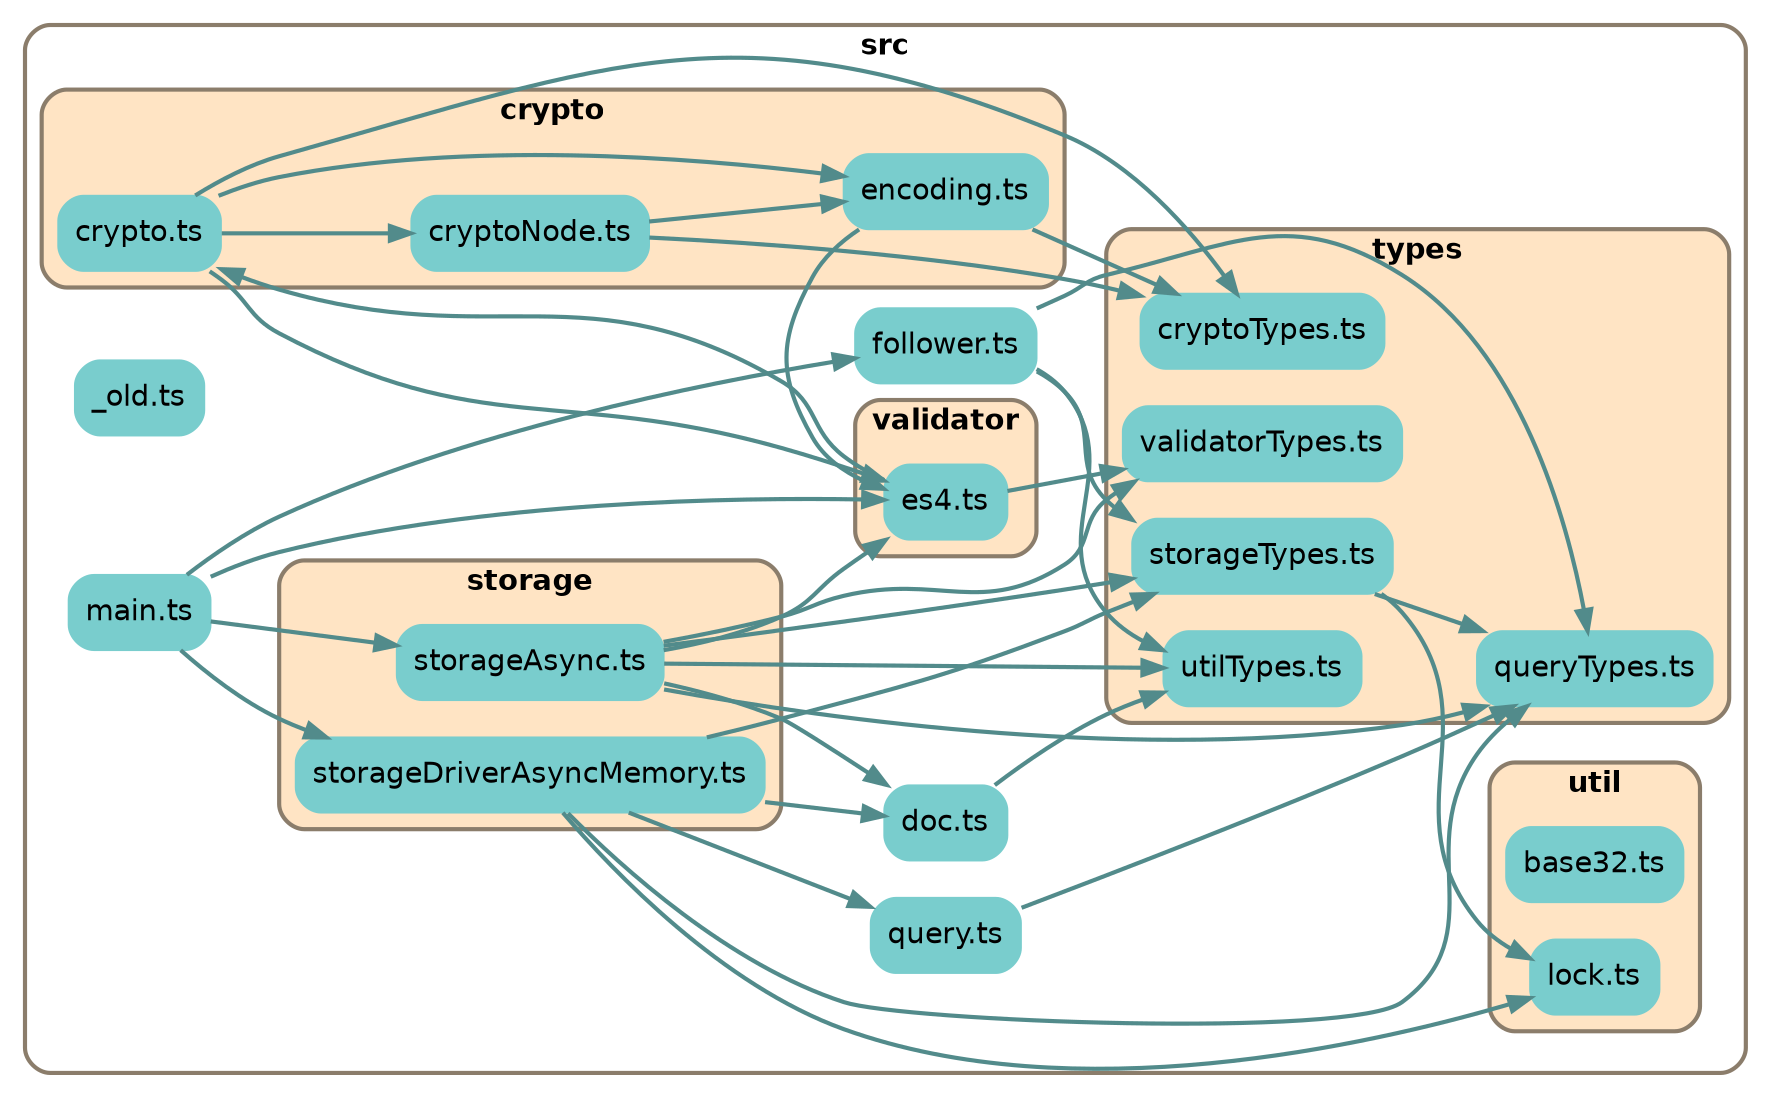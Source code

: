 
digraph G {
    //splines=line;
    //splines=polyline;
    splines=true;
    rankdir=LR;
    //newrank=true;
    compound=true;
    graph [fontname = "helvetica"];  // dpi=72
    node [fontname = "helvetica"];
    edge [fontname = "helvetica"];
    
    // files in their folder clusters

    subgraph cluster866242721 {
        label=<<b>src</b>>;
        style="rounded";
        color=bisque4;
        penwidth=2;
                
        "src/_old.ts" [label="_old.ts", shape=rectangle; style="rounded,filled"; color=darkslategray3];
        "src/doc.ts" [label="doc.ts", shape=rectangle; style="rounded,filled"; color=darkslategray3];
        "src/follower.ts" [label="follower.ts", shape=rectangle; style="rounded,filled"; color=darkslategray3];
        "src/main.ts" [label="main.ts", shape=rectangle; style="rounded,filled"; color=darkslategray3];
        "src/query.ts" [label="query.ts", shape=rectangle; style="rounded,filled"; color=darkslategray3];

        subgraph cluster5736567750 {
            label=<<b>crypto</b>>;
            style="rounded,filled";
            fillcolor=bisque;
            color=bisque4;
            penwidth=2;
                
            "src/crypto/crypto.ts" [label="crypto.ts", shape=rectangle; style="rounded,filled"; color=darkslategray3];
            "src/crypto/cryptoNode.ts" [label="cryptoNode.ts", shape=rectangle; style="rounded,filled"; color=darkslategray3];
            "src/crypto/encoding.ts" [label="encoding.ts", shape=rectangle; style="rounded,filled"; color=darkslategray3];
        }

        subgraph cluster545681161 {
            label=<<b>storage</b>>;
            style="rounded,filled";
            fillcolor=bisque;
            color=bisque4;
            penwidth=2;
                
            "src/storage/storageAsync.ts" [label="storageAsync.ts", shape=rectangle; style="rounded,filled"; color=darkslategray3];
            "src/storage/storageDriverAsyncMemory.ts" [label="storageDriverAsyncMemory.ts", shape=rectangle; style="rounded,filled"; color=darkslategray3];
        }

        subgraph cluster7827548194 {
            label=<<b>types</b>>;
            style="rounded,filled";
            fillcolor=bisque;
            color=bisque4;
            penwidth=2;
                
            "src/types/cryptoTypes.ts" [label="cryptoTypes.ts", shape=rectangle; style="rounded,filled"; color=darkslategray3];
            "src/types/queryTypes.ts" [label="queryTypes.ts", shape=rectangle; style="rounded,filled"; color=darkslategray3];
            "src/types/storageTypes.ts" [label="storageTypes.ts", shape=rectangle; style="rounded,filled"; color=darkslategray3];
            "src/types/utilTypes.ts" [label="utilTypes.ts", shape=rectangle; style="rounded,filled"; color=darkslategray3];
            "src/types/validatorTypes.ts" [label="validatorTypes.ts", shape=rectangle; style="rounded,filled"; color=darkslategray3];
        }

        subgraph cluster3227502810 {
            label=<<b>util</b>>;
            style="rounded,filled";
            fillcolor=bisque;
            color=bisque4;
            penwidth=2;
                
            "src/util/base32.ts" [label="base32.ts", shape=rectangle; style="rounded,filled"; color=darkslategray3];
            "src/util/lock.ts" [label="lock.ts", shape=rectangle; style="rounded,filled"; color=darkslategray3];
        }

        subgraph cluster4702086311 {
            label=<<b>validator</b>>;
            style="rounded,filled";
            fillcolor=bisque;
            color=bisque4;
            penwidth=2;
                
            "src/validator/es4.ts" [label="es4.ts", shape=rectangle; style="rounded,filled"; color=darkslategray3];
        }
    }

    // edges between files
    "src/crypto/crypto.ts" -> "src/crypto/cryptoNode.ts" [penwidth=2; color=darkslategray4];
    "src/crypto/crypto.ts" -> "src/types/cryptoTypes.ts" [penwidth=2; color=darkslategray4];
    "src/crypto/crypto.ts" -> "src/crypto/encoding.ts" [penwidth=2; color=darkslategray4];
    "src/crypto/crypto.ts" -> "src/validator/es4.ts" [penwidth=2; color=darkslategray4];
    "src/crypto/cryptoNode.ts" -> "src/types/cryptoTypes.ts" [penwidth=2; color=darkslategray4];
    "src/crypto/cryptoNode.ts" -> "src/crypto/encoding.ts" [penwidth=2; color=darkslategray4];
    "src/crypto/encoding.ts" -> "src/types/cryptoTypes.ts" [penwidth=2; color=darkslategray4];
    "src/crypto/encoding.ts" -> "src/validator/es4.ts" [penwidth=2; color=darkslategray4];
    "src/doc.ts" -> "src/types/utilTypes.ts" [penwidth=2; color=darkslategray4];
    "src/follower.ts" -> "src/types/utilTypes.ts" [penwidth=2; color=darkslategray4];
    "src/follower.ts" -> "src/types/queryTypes.ts" [penwidth=2; color=darkslategray4];
    "src/follower.ts" -> "src/types/storageTypes.ts" [penwidth=2; color=darkslategray4];
    "src/main.ts" -> "src/validator/es4.ts" [penwidth=2; color=darkslategray4];
    "src/main.ts" -> "src/follower.ts" [penwidth=2; color=darkslategray4];
    "src/main.ts" -> "src/storage/storageDriverAsyncMemory.ts" [penwidth=2; color=darkslategray4];
    "src/main.ts" -> "src/storage/storageAsync.ts" [penwidth=2; color=darkslategray4];
    "src/query.ts" -> "src/types/queryTypes.ts" [penwidth=2; color=darkslategray4];
    "src/storage/storageAsync.ts" -> "src/types/utilTypes.ts" [penwidth=2; color=darkslategray4];
    "src/storage/storageAsync.ts" -> "src/types/queryTypes.ts" [penwidth=2; color=darkslategray4];
    "src/storage/storageAsync.ts" -> "src/types/storageTypes.ts" [penwidth=2; color=darkslategray4];
    "src/storage/storageAsync.ts" -> "src/types/validatorTypes.ts" [penwidth=2; color=darkslategray4];
    "src/storage/storageAsync.ts" -> "src/doc.ts" [penwidth=2; color=darkslategray4];
    "src/storage/storageAsync.ts" -> "src/validator/es4.ts" [penwidth=2; color=darkslategray4];
    "src/storage/storageDriverAsyncMemory.ts" -> "src/types/queryTypes.ts" [penwidth=2; color=darkslategray4];
    "src/storage/storageDriverAsyncMemory.ts" -> "src/types/storageTypes.ts" [penwidth=2; color=darkslategray4];
    "src/storage/storageDriverAsyncMemory.ts" -> "src/util/lock.ts" [penwidth=2; color=darkslategray4];
    "src/storage/storageDriverAsyncMemory.ts" -> "src/doc.ts" [penwidth=2; color=darkslategray4];
    "src/storage/storageDriverAsyncMemory.ts" -> "src/query.ts" [penwidth=2; color=darkslategray4];
    "src/types/storageTypes.ts" -> "src/types/queryTypes.ts" [penwidth=2; color=darkslategray4];
    "src/types/storageTypes.ts" -> "src/util/lock.ts" [penwidth=2; color=darkslategray4];
    "src/validator/es4.ts" -> "src/types/validatorTypes.ts" [penwidth=2; color=darkslategray4];
    "src/validator/es4.ts" -> "src/crypto/crypto.ts" [penwidth=2; color=darkslategray4];

}
